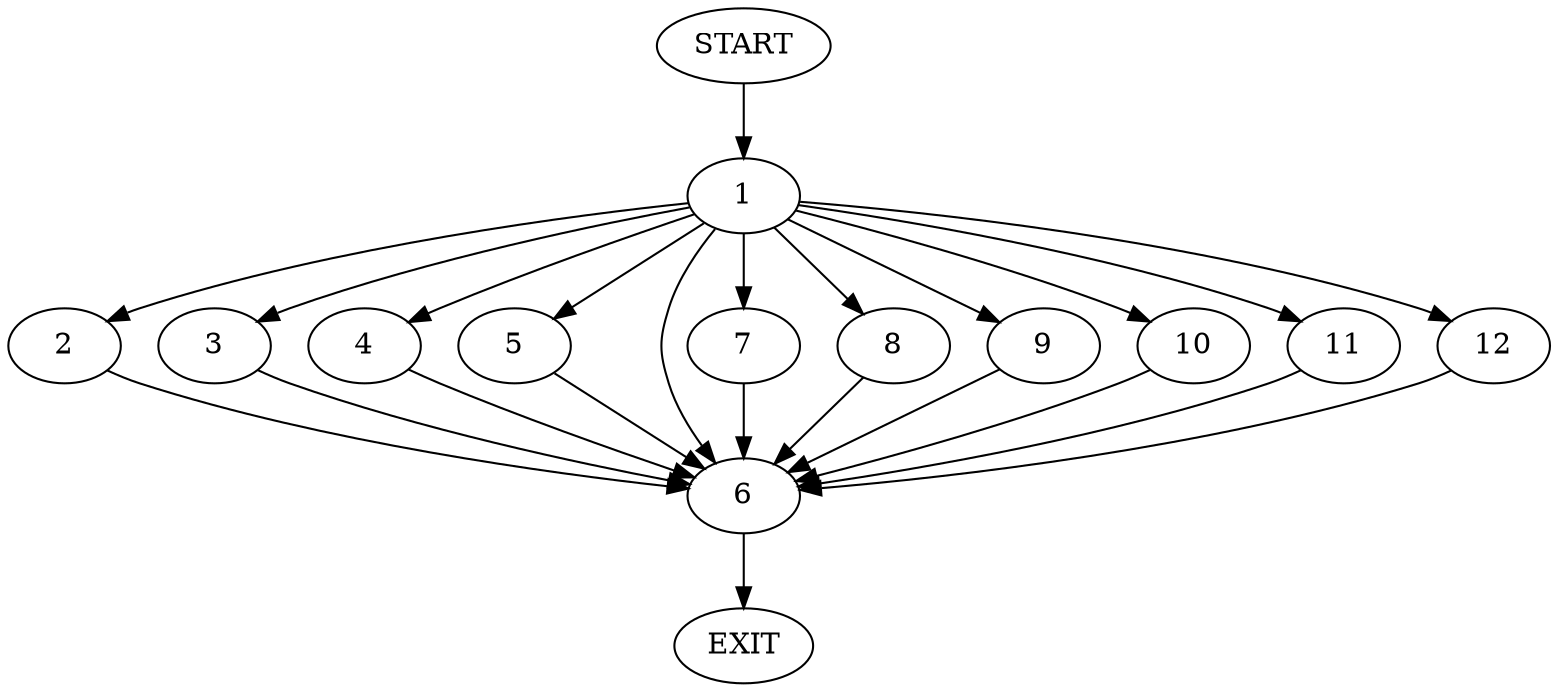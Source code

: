 digraph {
0 [label="START"]
13 [label="EXIT"]
0 -> 1
1 -> 2
1 -> 3
1 -> 4
1 -> 5
1 -> 6
1 -> 7
1 -> 8
1 -> 9
1 -> 10
1 -> 11
1 -> 12
5 -> 6
9 -> 6
8 -> 6
11 -> 6
2 -> 6
12 -> 6
4 -> 6
10 -> 6
6 -> 13
3 -> 6
7 -> 6
}
